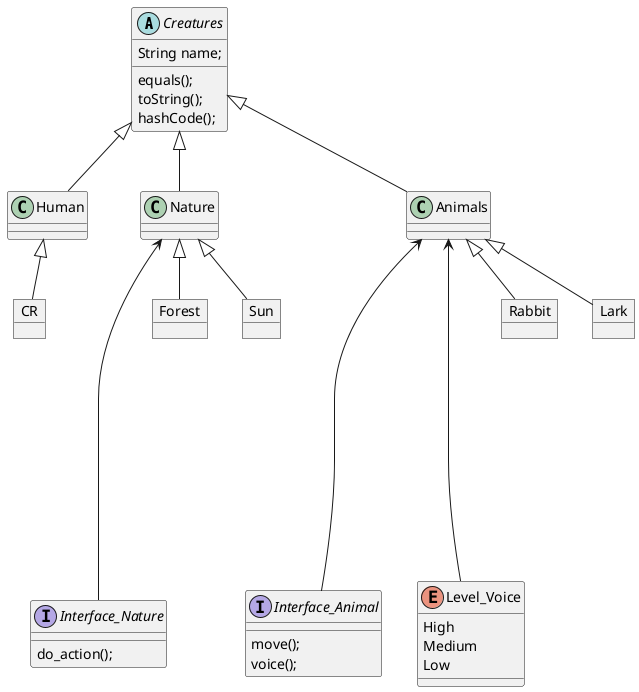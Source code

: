 @startuml
'https://plantuml.com/class-diagram

'abstract class AbstractList
'abstract AbstractCollection
'interface List
'interface Collection
'
'List <|-- AbstractList
'Collection <|-- AbstractCollection
'
'Collection <|- List
'AbstractCollection <|- AbstractList
'AbstractList <|-- ArrayList
'
'class ArrayList {
'Object[] elementData
'size()
'}
'
'enum TimeUnit {
'DAYS
'HOURS
'MINUTES
'}
abstract class Сreatures{
    String name;
    equals();
    toString();
    hashCode();
}


class Human
class Nature
class Animals


interface Interface_Animal{
    move();
    voice();
}
interface Interface_Nature{
    do_action();
}

enum Level_Voice{
    High
    Medium
    Low
}

object CR
object Rabbit
object Lark
object Forest
object Sun


Сreatures <|-- Human
Сreatures <|-- Nature
Сreatures <|-- Animals
Animals <|-- Lark
Animals <|-- Rabbit
Nature <|-- Forest
Nature <|-- Sun
Human <|-- CR

Animals <------ Interface_Animal
Nature <------ Interface_Nature
Animals <------ Level_Voice



@enduml